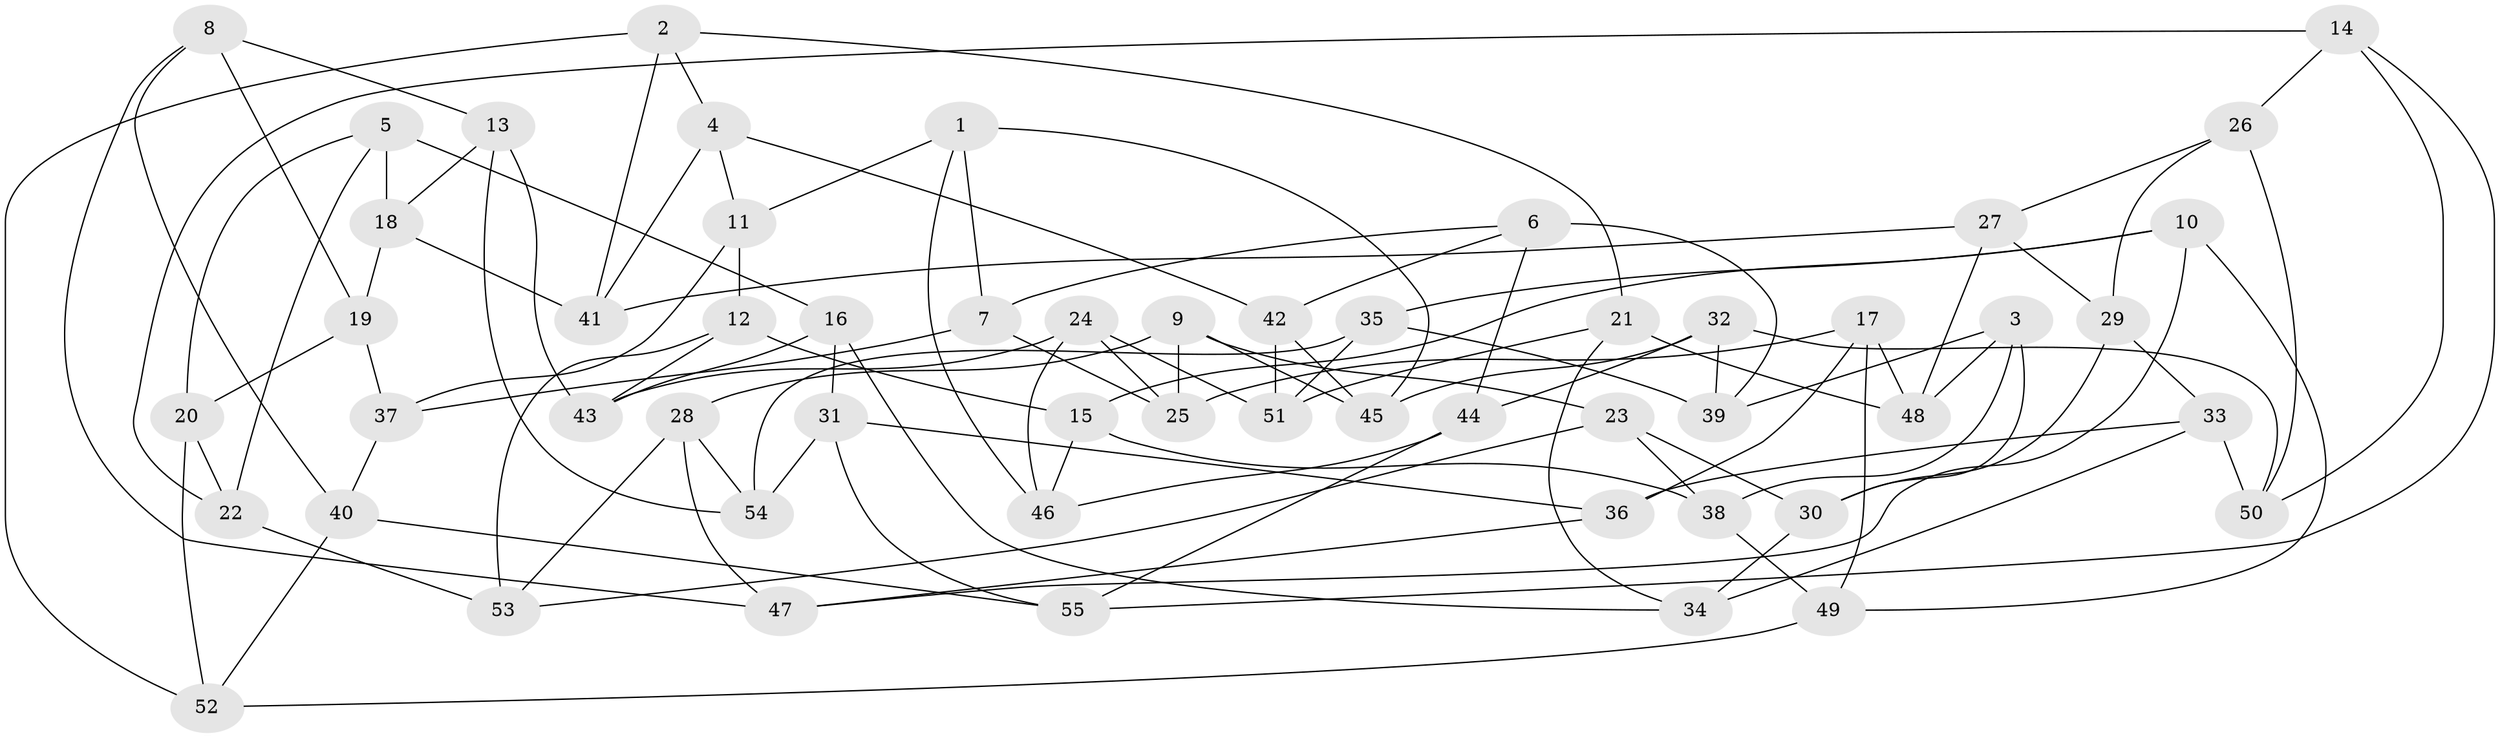 // Generated by graph-tools (version 1.1) at 2025/11/02/27/25 16:11:47]
// undirected, 55 vertices, 110 edges
graph export_dot {
graph [start="1"]
  node [color=gray90,style=filled];
  1;
  2;
  3;
  4;
  5;
  6;
  7;
  8;
  9;
  10;
  11;
  12;
  13;
  14;
  15;
  16;
  17;
  18;
  19;
  20;
  21;
  22;
  23;
  24;
  25;
  26;
  27;
  28;
  29;
  30;
  31;
  32;
  33;
  34;
  35;
  36;
  37;
  38;
  39;
  40;
  41;
  42;
  43;
  44;
  45;
  46;
  47;
  48;
  49;
  50;
  51;
  52;
  53;
  54;
  55;
  1 -- 11;
  1 -- 7;
  1 -- 46;
  1 -- 45;
  2 -- 21;
  2 -- 4;
  2 -- 52;
  2 -- 41;
  3 -- 48;
  3 -- 30;
  3 -- 38;
  3 -- 39;
  4 -- 41;
  4 -- 42;
  4 -- 11;
  5 -- 18;
  5 -- 20;
  5 -- 22;
  5 -- 16;
  6 -- 44;
  6 -- 42;
  6 -- 39;
  6 -- 7;
  7 -- 25;
  7 -- 37;
  8 -- 13;
  8 -- 47;
  8 -- 40;
  8 -- 19;
  9 -- 25;
  9 -- 28;
  9 -- 45;
  9 -- 23;
  10 -- 47;
  10 -- 15;
  10 -- 35;
  10 -- 49;
  11 -- 37;
  11 -- 12;
  12 -- 43;
  12 -- 15;
  12 -- 53;
  13 -- 54;
  13 -- 43;
  13 -- 18;
  14 -- 22;
  14 -- 55;
  14 -- 26;
  14 -- 50;
  15 -- 46;
  15 -- 38;
  16 -- 43;
  16 -- 31;
  16 -- 34;
  17 -- 25;
  17 -- 36;
  17 -- 48;
  17 -- 49;
  18 -- 41;
  18 -- 19;
  19 -- 20;
  19 -- 37;
  20 -- 52;
  20 -- 22;
  21 -- 34;
  21 -- 51;
  21 -- 48;
  22 -- 53;
  23 -- 53;
  23 -- 38;
  23 -- 30;
  24 -- 25;
  24 -- 43;
  24 -- 51;
  24 -- 46;
  26 -- 27;
  26 -- 29;
  26 -- 50;
  27 -- 29;
  27 -- 41;
  27 -- 48;
  28 -- 47;
  28 -- 53;
  28 -- 54;
  29 -- 33;
  29 -- 30;
  30 -- 34;
  31 -- 55;
  31 -- 54;
  31 -- 36;
  32 -- 44;
  32 -- 45;
  32 -- 50;
  32 -- 39;
  33 -- 34;
  33 -- 50;
  33 -- 36;
  35 -- 51;
  35 -- 39;
  35 -- 54;
  36 -- 47;
  37 -- 40;
  38 -- 49;
  40 -- 55;
  40 -- 52;
  42 -- 51;
  42 -- 45;
  44 -- 55;
  44 -- 46;
  49 -- 52;
}
